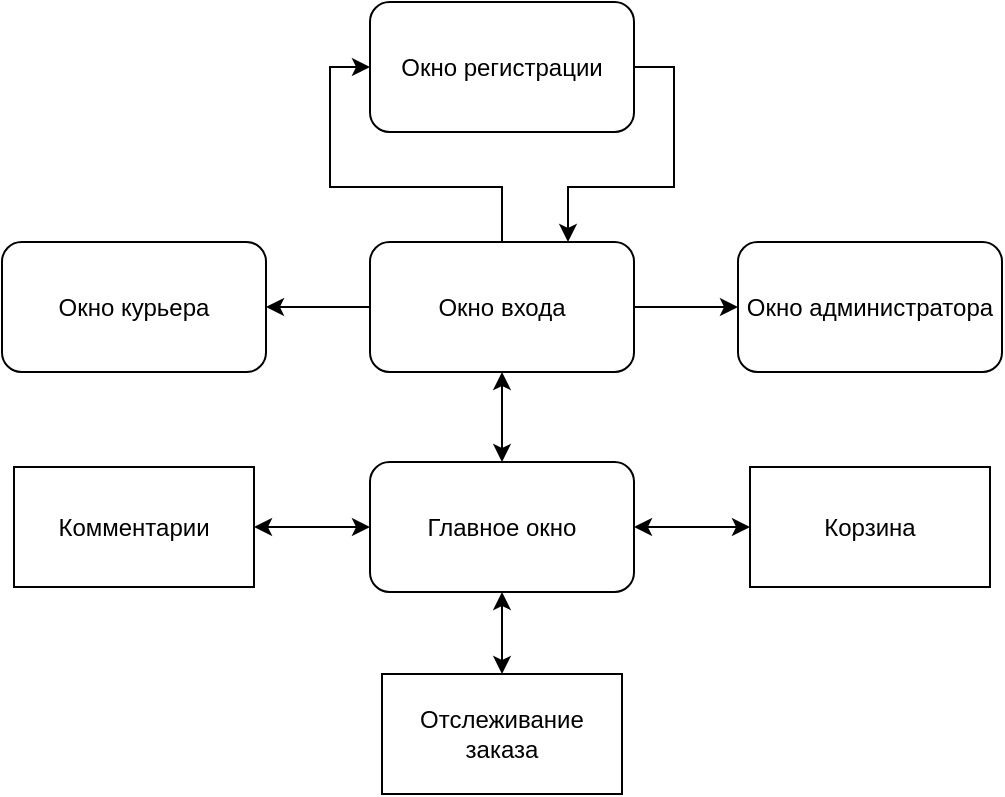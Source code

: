 <mxfile version="22.1.8" type="device">
  <diagram name="Страница — 1" id="p-r3MysUy9W2whLAWXD9">
    <mxGraphModel dx="676" dy="476" grid="0" gridSize="10" guides="1" tooltips="1" connect="1" arrows="1" fold="1" page="0" pageScale="1" pageWidth="827" pageHeight="1169" math="0" shadow="0">
      <root>
        <mxCell id="0" />
        <mxCell id="1" parent="0" />
        <mxCell id="fAXj1-7fbot3TJjtWkxs-7" style="edgeStyle=orthogonalEdgeStyle;rounded=0;orthogonalLoop=1;jettySize=auto;html=1;entryX=0.75;entryY=0;entryDx=0;entryDy=0;exitX=1;exitY=0.5;exitDx=0;exitDy=0;" parent="1" source="fAXj1-7fbot3TJjtWkxs-1" target="fAXj1-7fbot3TJjtWkxs-3" edge="1">
          <mxGeometry relative="1" as="geometry" />
        </mxCell>
        <mxCell id="fAXj1-7fbot3TJjtWkxs-1" value="Окно регистрации" style="rounded=1;whiteSpace=wrap;html=1;" parent="1" vertex="1">
          <mxGeometry x="383" y="112" width="132" height="65" as="geometry" />
        </mxCell>
        <mxCell id="fAXj1-7fbot3TJjtWkxs-6" style="edgeStyle=orthogonalEdgeStyle;rounded=0;orthogonalLoop=1;jettySize=auto;html=1;entryX=0;entryY=0.5;entryDx=0;entryDy=0;exitX=0.5;exitY=0;exitDx=0;exitDy=0;" parent="1" source="fAXj1-7fbot3TJjtWkxs-3" target="fAXj1-7fbot3TJjtWkxs-1" edge="1">
          <mxGeometry relative="1" as="geometry" />
        </mxCell>
        <mxCell id="fAXj1-7fbot3TJjtWkxs-8" style="edgeStyle=orthogonalEdgeStyle;rounded=0;orthogonalLoop=1;jettySize=auto;html=1;" parent="1" source="fAXj1-7fbot3TJjtWkxs-3" target="fAXj1-7fbot3TJjtWkxs-5" edge="1">
          <mxGeometry relative="1" as="geometry" />
        </mxCell>
        <mxCell id="fAXj1-7fbot3TJjtWkxs-17" style="edgeStyle=orthogonalEdgeStyle;rounded=0;orthogonalLoop=1;jettySize=auto;html=1;entryX=0;entryY=0.5;entryDx=0;entryDy=0;" parent="1" source="fAXj1-7fbot3TJjtWkxs-3" target="fAXj1-7fbot3TJjtWkxs-16" edge="1">
          <mxGeometry relative="1" as="geometry" />
        </mxCell>
        <mxCell id="fAXj1-7fbot3TJjtWkxs-3" value="Окно входа" style="rounded=1;whiteSpace=wrap;html=1;" parent="1" vertex="1">
          <mxGeometry x="383" y="232" width="132" height="65" as="geometry" />
        </mxCell>
        <mxCell id="fAXj1-7fbot3TJjtWkxs-5" value="Окно курьера" style="rounded=1;whiteSpace=wrap;html=1;" parent="1" vertex="1">
          <mxGeometry x="199" y="232" width="132" height="65" as="geometry" />
        </mxCell>
        <mxCell id="fAXj1-7fbot3TJjtWkxs-13" style="edgeStyle=orthogonalEdgeStyle;rounded=0;orthogonalLoop=1;jettySize=auto;html=1;startArrow=classic;startFill=1;" parent="1" source="fAXj1-7fbot3TJjtWkxs-10" target="fAXj1-7fbot3TJjtWkxs-12" edge="1">
          <mxGeometry relative="1" as="geometry" />
        </mxCell>
        <mxCell id="fAXj1-7fbot3TJjtWkxs-15" style="edgeStyle=orthogonalEdgeStyle;rounded=0;orthogonalLoop=1;jettySize=auto;html=1;startArrow=classic;startFill=1;" parent="1" source="fAXj1-7fbot3TJjtWkxs-10" target="fAXj1-7fbot3TJjtWkxs-14" edge="1">
          <mxGeometry relative="1" as="geometry" />
        </mxCell>
        <mxCell id="8y21_7mONbQOzKG-_iy4-3" value="" style="edgeStyle=orthogonalEdgeStyle;rounded=0;orthogonalLoop=1;jettySize=auto;html=1;startArrow=classic;startFill=1;" edge="1" parent="1" source="fAXj1-7fbot3TJjtWkxs-10" target="8y21_7mONbQOzKG-_iy4-1">
          <mxGeometry relative="1" as="geometry" />
        </mxCell>
        <mxCell id="fAXj1-7fbot3TJjtWkxs-10" value="Главное окно" style="rounded=1;whiteSpace=wrap;html=1;" parent="1" vertex="1">
          <mxGeometry x="383" y="342" width="132" height="65" as="geometry" />
        </mxCell>
        <mxCell id="fAXj1-7fbot3TJjtWkxs-11" value="" style="endArrow=classic;startArrow=classic;html=1;rounded=0;entryX=0.5;entryY=1;entryDx=0;entryDy=0;exitX=0.5;exitY=0;exitDx=0;exitDy=0;" parent="1" source="fAXj1-7fbot3TJjtWkxs-10" target="fAXj1-7fbot3TJjtWkxs-3" edge="1">
          <mxGeometry width="50" height="50" relative="1" as="geometry">
            <mxPoint x="183" y="507" as="sourcePoint" />
            <mxPoint x="233" y="457" as="targetPoint" />
          </mxGeometry>
        </mxCell>
        <mxCell id="fAXj1-7fbot3TJjtWkxs-12" value="Комментарии" style="rounded=0;whiteSpace=wrap;html=1;" parent="1" vertex="1">
          <mxGeometry x="205" y="344.5" width="120" height="60" as="geometry" />
        </mxCell>
        <mxCell id="fAXj1-7fbot3TJjtWkxs-14" value="Корзина" style="rounded=0;whiteSpace=wrap;html=1;" parent="1" vertex="1">
          <mxGeometry x="573" y="344.5" width="120" height="60" as="geometry" />
        </mxCell>
        <mxCell id="fAXj1-7fbot3TJjtWkxs-16" value="Окно администратора" style="rounded=1;whiteSpace=wrap;html=1;" parent="1" vertex="1">
          <mxGeometry x="567" y="232" width="132" height="65" as="geometry" />
        </mxCell>
        <mxCell id="8y21_7mONbQOzKG-_iy4-1" value="Отслеживание заказа" style="rounded=0;whiteSpace=wrap;html=1;" vertex="1" parent="1">
          <mxGeometry x="389" y="448" width="120" height="60" as="geometry" />
        </mxCell>
      </root>
    </mxGraphModel>
  </diagram>
</mxfile>

